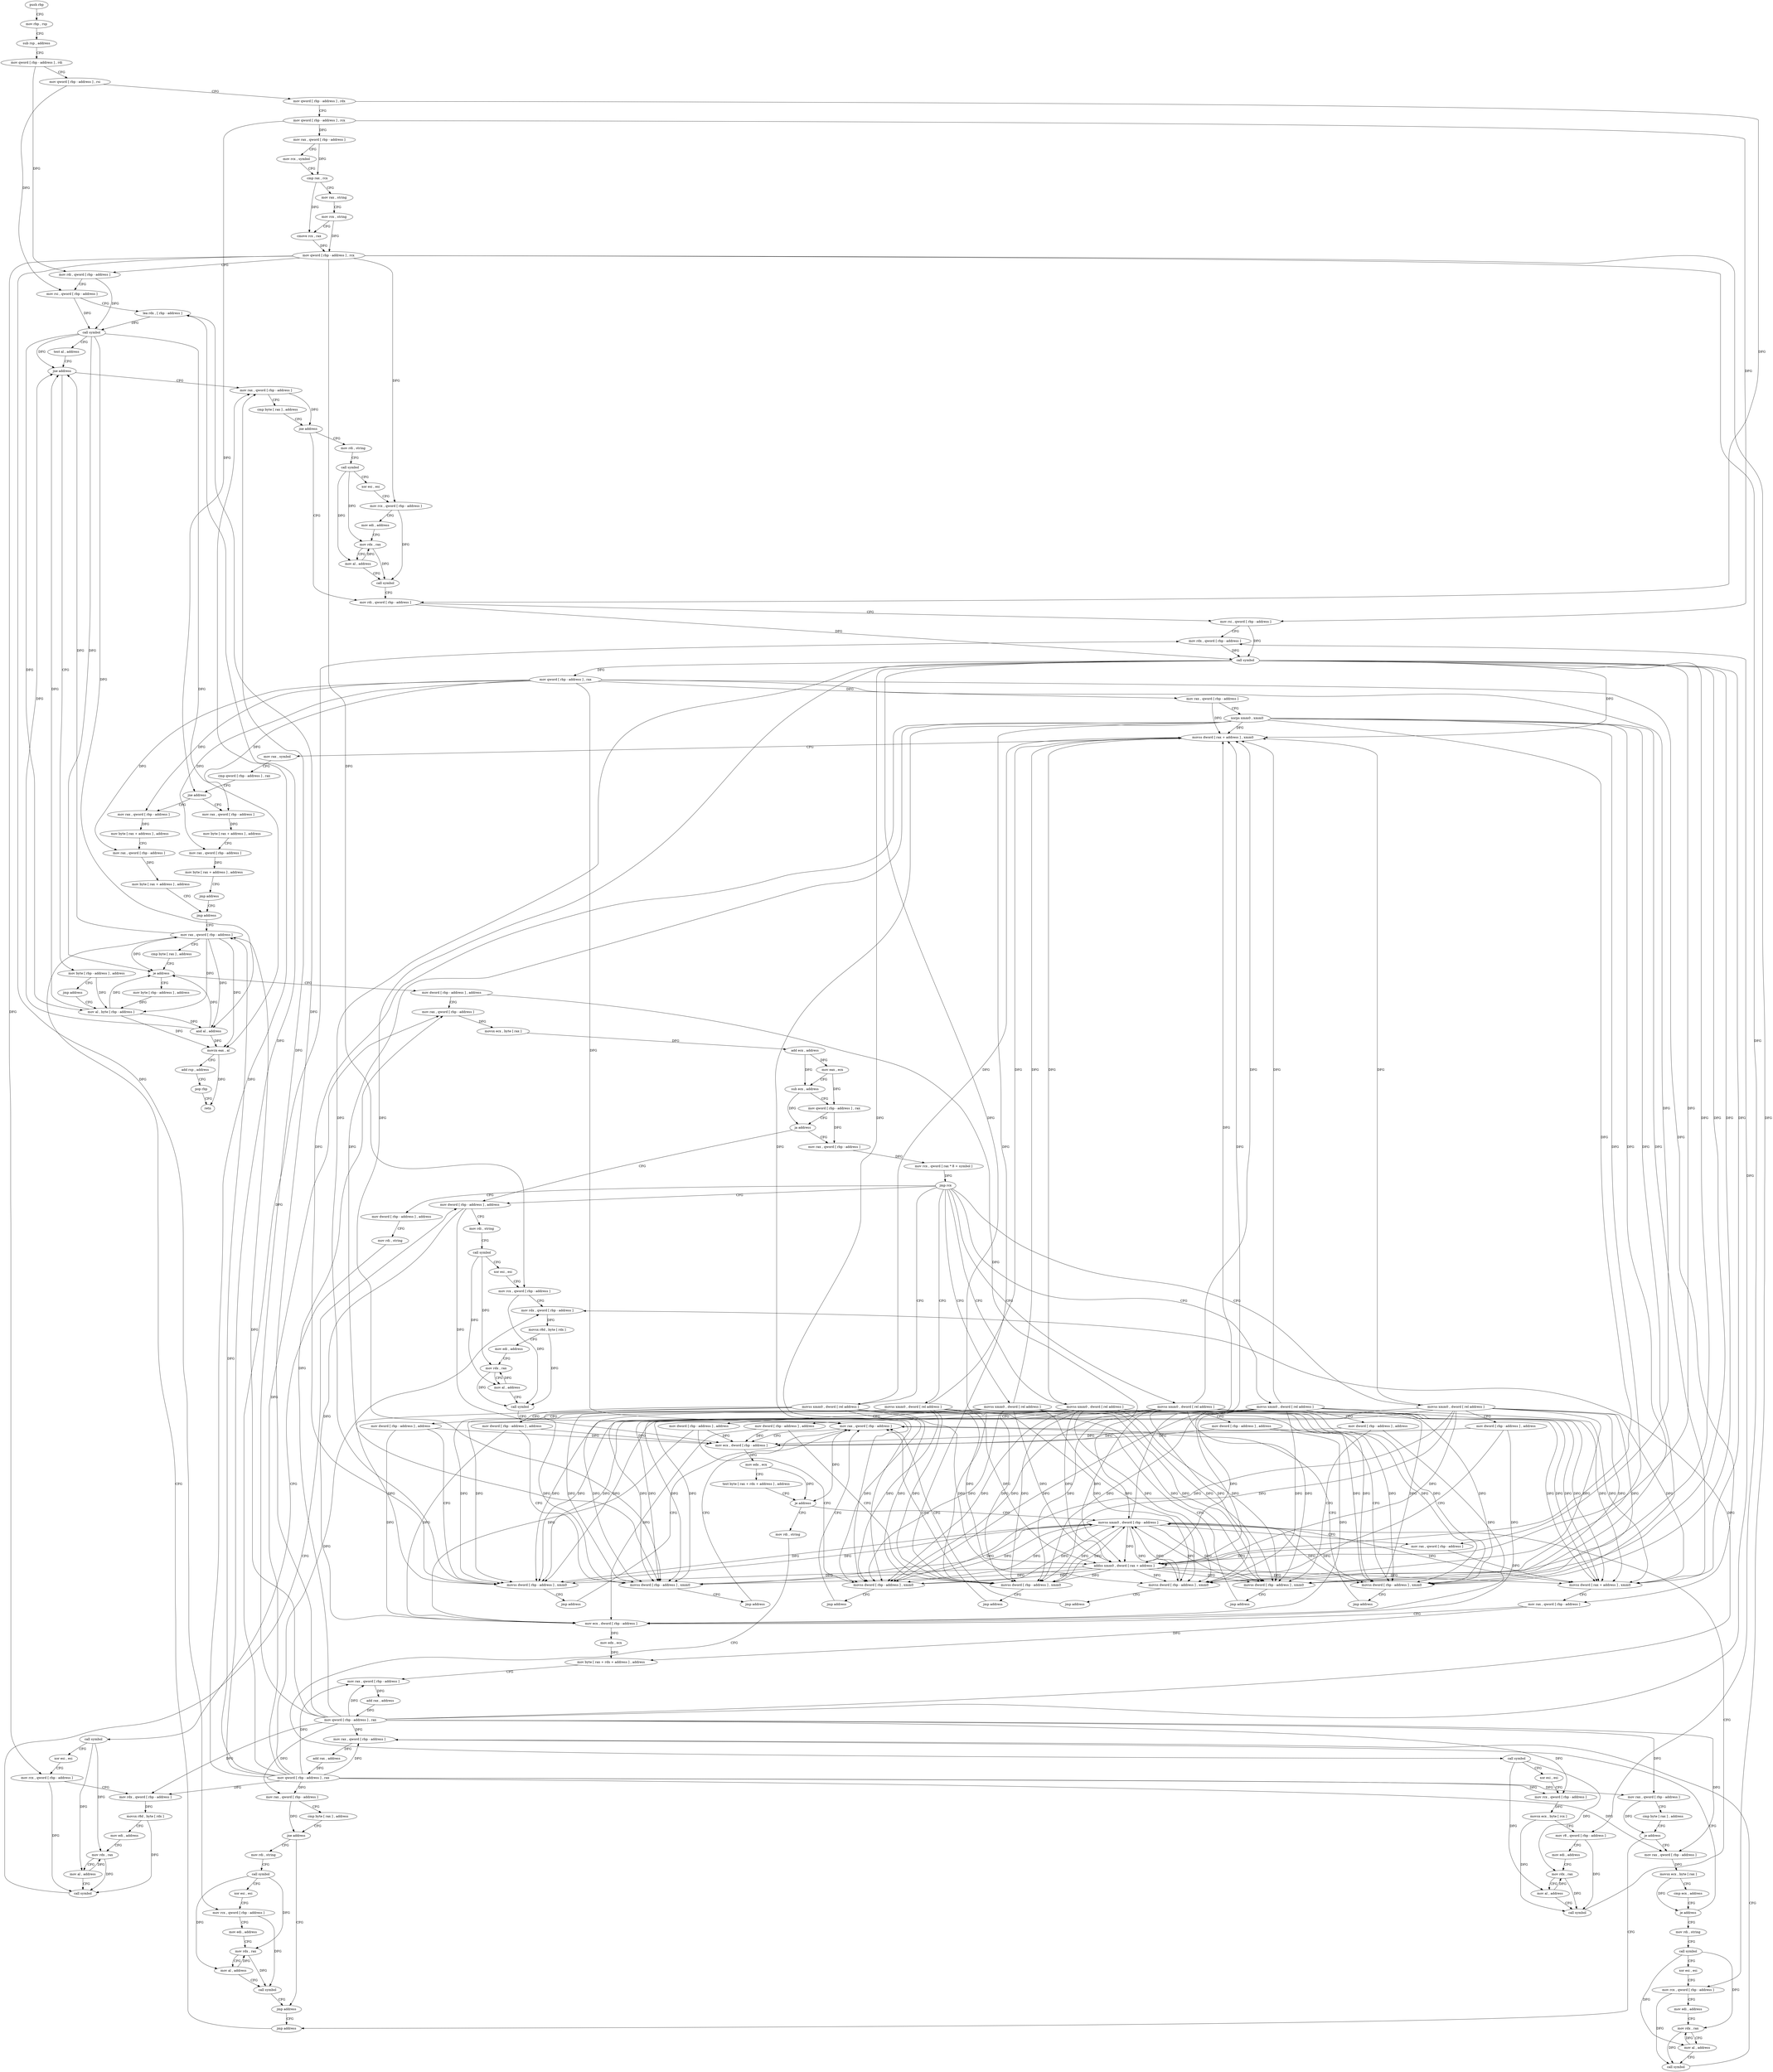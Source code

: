 digraph "func" {
"4287248" [label = "push rbp" ]
"4287249" [label = "mov rbp , rsp" ]
"4287252" [label = "sub rsp , address" ]
"4287256" [label = "mov qword [ rbp - address ] , rdi" ]
"4287260" [label = "mov qword [ rbp - address ] , rsi" ]
"4287264" [label = "mov qword [ rbp - address ] , rdx" ]
"4287268" [label = "mov qword [ rbp - address ] , rcx" ]
"4287272" [label = "mov rax , qword [ rbp - address ]" ]
"4287276" [label = "mov rcx , symbol" ]
"4287286" [label = "cmp rax , rcx" ]
"4287289" [label = "mov rax , string" ]
"4287299" [label = "mov rcx , string" ]
"4287309" [label = "cmove rcx , rax" ]
"4287313" [label = "mov qword [ rbp - address ] , rcx" ]
"4287317" [label = "mov rdi , qword [ rbp - address ]" ]
"4287321" [label = "mov rsi , qword [ rbp - address ]" ]
"4287325" [label = "lea rdx , [ rbp - address ]" ]
"4287329" [label = "call symbol" ]
"4287334" [label = "test al , address" ]
"4287336" [label = "jne address" ]
"4287351" [label = "mov rax , qword [ rbp - address ]" ]
"4287342" [label = "mov byte [ rbp - address ] , address" ]
"4287355" [label = "cmp byte [ rax ] , address" ]
"4287358" [label = "jne address" ]
"4287400" [label = "mov rdi , qword [ rbp - address ]" ]
"4287364" [label = "mov rdi , string" ]
"4287346" [label = "jmp address" ]
"4288083" [label = "mov al , byte [ rbp - address ]" ]
"4287404" [label = "mov rsi , qword [ rbp - address ]" ]
"4287408" [label = "mov rdx , qword [ rbp - address ]" ]
"4287412" [label = "call symbol" ]
"4287417" [label = "mov qword [ rbp - address ] , rax" ]
"4287421" [label = "mov rax , qword [ rbp - address ]" ]
"4287425" [label = "xorps xmm0 , xmm0" ]
"4287428" [label = "movss dword [ rax + address ] , xmm0" ]
"4287433" [label = "mov rax , symbol" ]
"4287443" [label = "cmp qword [ rbp - address ] , rax" ]
"4287447" [label = "jne address" ]
"4287474" [label = "mov rax , qword [ rbp - address ]" ]
"4287453" [label = "mov rax , qword [ rbp - address ]" ]
"4287374" [label = "call symbol" ]
"4287379" [label = "xor esi , esi" ]
"4287381" [label = "mov rcx , qword [ rbp - address ]" ]
"4287385" [label = "mov edi , address" ]
"4287390" [label = "mov rdx , rax" ]
"4287393" [label = "mov al , address" ]
"4287395" [label = "call symbol" ]
"4288086" [label = "and al , address" ]
"4288088" [label = "movzx eax , al" ]
"4288091" [label = "add rsp , address" ]
"4288095" [label = "pop rbp" ]
"4288096" [label = "retn" ]
"4287478" [label = "mov byte [ rax + address ] , address" ]
"4287482" [label = "mov rax , qword [ rbp - address ]" ]
"4287486" [label = "mov byte [ rax + address ] , address" ]
"4287490" [label = "jmp address" ]
"4287457" [label = "mov byte [ rax + address ] , address" ]
"4287461" [label = "mov rax , qword [ rbp - address ]" ]
"4287465" [label = "mov byte [ rax + address ] , address" ]
"4287469" [label = "jmp address" ]
"4287495" [label = "mov rax , qword [ rbp - address ]" ]
"4287499" [label = "cmp byte [ rax ] , address" ]
"4287502" [label = "je address" ]
"4288079" [label = "mov byte [ rbp - address ] , address" ]
"4287508" [label = "mov dword [ rbp - address ] , address" ]
"4287515" [label = "mov rax , qword [ rbp - address ]" ]
"4287519" [label = "movsx ecx , byte [ rax ]" ]
"4287522" [label = "add ecx , address" ]
"4287525" [label = "mov eax , ecx" ]
"4287527" [label = "sub ecx , address" ]
"4287530" [label = "mov qword [ rbp - address ] , rax" ]
"4287534" [label = "ja address" ]
"4287780" [label = "mov dword [ rbp - address ] , address" ]
"4287540" [label = "mov rax , qword [ rbp - address ]" ]
"4287787" [label = "mov rdi , string" ]
"4287797" [label = "call symbol" ]
"4287802" [label = "xor esi , esi" ]
"4287804" [label = "mov rcx , qword [ rbp - address ]" ]
"4287808" [label = "mov rdx , qword [ rbp - address ]" ]
"4287812" [label = "movsx r8d , byte [ rdx ]" ]
"4287816" [label = "mov edi , address" ]
"4287821" [label = "mov rdx , rax" ]
"4287824" [label = "mov al , address" ]
"4287826" [label = "call symbol" ]
"4287831" [label = "mov rax , qword [ rbp - address ]" ]
"4287544" [label = "mov rcx , qword [ rax * 8 + symbol ]" ]
"4287552" [label = "jmp rcx" ]
"4287554" [label = "movss xmm0 , dword [ rel address ]" ]
"4287579" [label = "movss xmm0 , dword [ rel address ]" ]
"4287604" [label = "movss xmm0 , dword [ rel address ]" ]
"4287629" [label = "movss xmm0 , dword [ rel address ]" ]
"4287654" [label = "movss xmm0 , dword [ rel address ]" ]
"4287679" [label = "movss xmm0 , dword [ rel address ]" ]
"4287704" [label = "movss xmm0 , dword [ rel address ]" ]
"4287729" [label = "mov dword [ rbp - address ] , address" ]
"4287894" [label = "movss xmm0 , dword [ rbp - address ]" ]
"4287899" [label = "mov rax , qword [ rbp - address ]" ]
"4287903" [label = "addss xmm0 , dword [ rax + address ]" ]
"4287908" [label = "movss dword [ rax + address ] , xmm0" ]
"4287913" [label = "mov rax , qword [ rbp - address ]" ]
"4287917" [label = "mov ecx , dword [ rbp - address ]" ]
"4287920" [label = "mov edx , ecx" ]
"4287922" [label = "mov byte [ rax + rdx + address ] , address" ]
"4287927" [label = "mov rax , qword [ rbp - address ]" ]
"4287931" [label = "add rax , address" ]
"4287937" [label = "mov qword [ rbp - address ] , rax" ]
"4287941" [label = "mov rax , qword [ rbp - address ]" ]
"4287945" [label = "cmp byte [ rax ] , address" ]
"4287948" [label = "je address" ]
"4288074" [label = "jmp address" ]
"4287954" [label = "mov rax , qword [ rbp - address ]" ]
"4287851" [label = "mov rdi , string" ]
"4287861" [label = "call symbol" ]
"4287866" [label = "xor esi , esi" ]
"4287868" [label = "mov rcx , qword [ rbp - address ]" ]
"4287872" [label = "movsx ecx , byte [ rcx ]" ]
"4287875" [label = "mov r8 , qword [ rbp - address ]" ]
"4287879" [label = "mov edi , address" ]
"4287884" [label = "mov rdx , rax" ]
"4287887" [label = "mov al , address" ]
"4287889" [label = "call symbol" ]
"4287562" [label = "mov dword [ rbp - address ] , address" ]
"4287569" [label = "movss dword [ rbp - address ] , xmm0" ]
"4287574" [label = "jmp address" ]
"4287587" [label = "mov dword [ rbp - address ] , address" ]
"4287594" [label = "movss dword [ rbp - address ] , xmm0" ]
"4287599" [label = "jmp address" ]
"4287612" [label = "mov dword [ rbp - address ] , address" ]
"4287619" [label = "movss dword [ rbp - address ] , xmm0" ]
"4287624" [label = "jmp address" ]
"4287637" [label = "mov dword [ rbp - address ] , address" ]
"4287644" [label = "movss dword [ rbp - address ] , xmm0" ]
"4287649" [label = "jmp address" ]
"4287662" [label = "mov dword [ rbp - address ] , address" ]
"4287669" [label = "movss dword [ rbp - address ] , xmm0" ]
"4287674" [label = "jmp address" ]
"4287687" [label = "mov dword [ rbp - address ] , address" ]
"4287694" [label = "movss dword [ rbp - address ] , xmm0" ]
"4287699" [label = "jmp address" ]
"4287712" [label = "mov dword [ rbp - address ] , address" ]
"4287719" [label = "movss dword [ rbp - address ] , xmm0" ]
"4287724" [label = "jmp address" ]
"4287736" [label = "mov rdi , string" ]
"4287746" [label = "call symbol" ]
"4287751" [label = "xor esi , esi" ]
"4287753" [label = "mov rcx , qword [ rbp - address ]" ]
"4287757" [label = "mov rdx , qword [ rbp - address ]" ]
"4287761" [label = "movsx r8d , byte [ rdx ]" ]
"4287765" [label = "mov edi , address" ]
"4287770" [label = "mov rdx , rax" ]
"4287773" [label = "mov al , address" ]
"4287775" [label = "call symbol" ]
"4287958" [label = "movsx ecx , byte [ rax ]" ]
"4287961" [label = "cmp ecx , address" ]
"4287964" [label = "je address" ]
"4288006" [label = "mov rax , qword [ rbp - address ]" ]
"4287970" [label = "mov rdi , string" ]
"4287835" [label = "mov ecx , dword [ rbp - address ]" ]
"4287838" [label = "mov edx , ecx" ]
"4287840" [label = "test byte [ rax + rdx + address ] , address" ]
"4287845" [label = "je address" ]
"4288010" [label = "add rax , address" ]
"4288016" [label = "mov qword [ rbp - address ] , rax" ]
"4288020" [label = "mov rax , qword [ rbp - address ]" ]
"4288024" [label = "cmp byte [ rax ] , address" ]
"4288027" [label = "jne address" ]
"4288069" [label = "jmp address" ]
"4288033" [label = "mov rdi , string" ]
"4287980" [label = "call symbol" ]
"4287985" [label = "xor esi , esi" ]
"4287987" [label = "mov rcx , qword [ rbp - address ]" ]
"4287991" [label = "mov edi , address" ]
"4287996" [label = "mov rdx , rax" ]
"4287999" [label = "mov al , address" ]
"4288001" [label = "call symbol" ]
"4288043" [label = "call symbol" ]
"4288048" [label = "xor esi , esi" ]
"4288050" [label = "mov rcx , qword [ rbp - address ]" ]
"4288054" [label = "mov edi , address" ]
"4288059" [label = "mov rdx , rax" ]
"4288062" [label = "mov al , address" ]
"4288064" [label = "call symbol" ]
"4287248" -> "4287249" [ label = "CFG" ]
"4287249" -> "4287252" [ label = "CFG" ]
"4287252" -> "4287256" [ label = "CFG" ]
"4287256" -> "4287260" [ label = "CFG" ]
"4287256" -> "4287317" [ label = "DFG" ]
"4287260" -> "4287264" [ label = "CFG" ]
"4287260" -> "4287321" [ label = "DFG" ]
"4287264" -> "4287268" [ label = "CFG" ]
"4287264" -> "4287400" [ label = "DFG" ]
"4287268" -> "4287272" [ label = "DFG" ]
"4287268" -> "4287404" [ label = "DFG" ]
"4287268" -> "4287447" [ label = "DFG" ]
"4287272" -> "4287276" [ label = "CFG" ]
"4287272" -> "4287286" [ label = "DFG" ]
"4287276" -> "4287286" [ label = "CFG" ]
"4287286" -> "4287289" [ label = "CFG" ]
"4287286" -> "4287309" [ label = "DFG" ]
"4287289" -> "4287299" [ label = "CFG" ]
"4287299" -> "4287309" [ label = "CFG" ]
"4287299" -> "4287313" [ label = "DFG" ]
"4287309" -> "4287313" [ label = "DFG" ]
"4287313" -> "4287317" [ label = "CFG" ]
"4287313" -> "4287381" [ label = "DFG" ]
"4287313" -> "4287804" [ label = "DFG" ]
"4287313" -> "4287753" [ label = "DFG" ]
"4287313" -> "4287875" [ label = "DFG" ]
"4287313" -> "4287987" [ label = "DFG" ]
"4287313" -> "4288050" [ label = "DFG" ]
"4287317" -> "4287321" [ label = "CFG" ]
"4287317" -> "4287329" [ label = "DFG" ]
"4287321" -> "4287325" [ label = "CFG" ]
"4287321" -> "4287329" [ label = "DFG" ]
"4287325" -> "4287329" [ label = "DFG" ]
"4287329" -> "4287334" [ label = "CFG" ]
"4287329" -> "4287336" [ label = "DFG" ]
"4287329" -> "4288083" [ label = "DFG" ]
"4287329" -> "4288086" [ label = "DFG" ]
"4287329" -> "4288088" [ label = "DFG" ]
"4287329" -> "4287502" [ label = "DFG" ]
"4287334" -> "4287336" [ label = "CFG" ]
"4287336" -> "4287351" [ label = "CFG" ]
"4287336" -> "4287342" [ label = "CFG" ]
"4287351" -> "4287355" [ label = "CFG" ]
"4287351" -> "4287358" [ label = "DFG" ]
"4287342" -> "4287346" [ label = "CFG" ]
"4287342" -> "4288083" [ label = "DFG" ]
"4287355" -> "4287358" [ label = "CFG" ]
"4287358" -> "4287400" [ label = "CFG" ]
"4287358" -> "4287364" [ label = "CFG" ]
"4287400" -> "4287404" [ label = "CFG" ]
"4287400" -> "4287412" [ label = "DFG" ]
"4287364" -> "4287374" [ label = "CFG" ]
"4287346" -> "4288083" [ label = "CFG" ]
"4288083" -> "4288086" [ label = "DFG" ]
"4288083" -> "4287336" [ label = "DFG" ]
"4288083" -> "4288088" [ label = "DFG" ]
"4288083" -> "4287502" [ label = "DFG" ]
"4287404" -> "4287408" [ label = "CFG" ]
"4287404" -> "4287412" [ label = "DFG" ]
"4287408" -> "4287412" [ label = "DFG" ]
"4287412" -> "4287417" [ label = "DFG" ]
"4287412" -> "4287428" [ label = "DFG" ]
"4287412" -> "4287569" [ label = "DFG" ]
"4287412" -> "4287594" [ label = "DFG" ]
"4287412" -> "4287619" [ label = "DFG" ]
"4287412" -> "4287644" [ label = "DFG" ]
"4287412" -> "4287669" [ label = "DFG" ]
"4287412" -> "4287694" [ label = "DFG" ]
"4287412" -> "4287719" [ label = "DFG" ]
"4287412" -> "4287903" [ label = "DFG" ]
"4287412" -> "4287908" [ label = "DFG" ]
"4287417" -> "4287421" [ label = "DFG" ]
"4287417" -> "4287474" [ label = "DFG" ]
"4287417" -> "4287482" [ label = "DFG" ]
"4287417" -> "4287453" [ label = "DFG" ]
"4287417" -> "4287461" [ label = "DFG" ]
"4287417" -> "4287831" [ label = "DFG" ]
"4287417" -> "4287899" [ label = "DFG" ]
"4287417" -> "4287913" [ label = "DFG" ]
"4287421" -> "4287425" [ label = "CFG" ]
"4287421" -> "4287428" [ label = "DFG" ]
"4287425" -> "4287428" [ label = "DFG" ]
"4287425" -> "4287569" [ label = "DFG" ]
"4287425" -> "4287594" [ label = "DFG" ]
"4287425" -> "4287619" [ label = "DFG" ]
"4287425" -> "4287644" [ label = "DFG" ]
"4287425" -> "4287669" [ label = "DFG" ]
"4287425" -> "4287694" [ label = "DFG" ]
"4287425" -> "4287719" [ label = "DFG" ]
"4287425" -> "4287903" [ label = "DFG" ]
"4287425" -> "4287908" [ label = "DFG" ]
"4287428" -> "4287433" [ label = "CFG" ]
"4287433" -> "4287443" [ label = "CFG" ]
"4287443" -> "4287447" [ label = "CFG" ]
"4287447" -> "4287474" [ label = "CFG" ]
"4287447" -> "4287453" [ label = "CFG" ]
"4287474" -> "4287478" [ label = "DFG" ]
"4287453" -> "4287457" [ label = "DFG" ]
"4287374" -> "4287379" [ label = "CFG" ]
"4287374" -> "4287390" [ label = "DFG" ]
"4287374" -> "4287393" [ label = "DFG" ]
"4287379" -> "4287381" [ label = "CFG" ]
"4287381" -> "4287385" [ label = "CFG" ]
"4287381" -> "4287395" [ label = "DFG" ]
"4287385" -> "4287390" [ label = "CFG" ]
"4287390" -> "4287393" [ label = "CFG" ]
"4287390" -> "4287395" [ label = "DFG" ]
"4287393" -> "4287395" [ label = "CFG" ]
"4287393" -> "4287390" [ label = "DFG" ]
"4287395" -> "4287400" [ label = "CFG" ]
"4288086" -> "4288088" [ label = "DFG" ]
"4288086" -> "4287336" [ label = "DFG" ]
"4288086" -> "4287502" [ label = "DFG" ]
"4288088" -> "4288091" [ label = "CFG" ]
"4288088" -> "4288096" [ label = "DFG" ]
"4288091" -> "4288095" [ label = "CFG" ]
"4288095" -> "4288096" [ label = "CFG" ]
"4287478" -> "4287482" [ label = "CFG" ]
"4287482" -> "4287486" [ label = "DFG" ]
"4287486" -> "4287490" [ label = "CFG" ]
"4287490" -> "4287495" [ label = "CFG" ]
"4287457" -> "4287461" [ label = "CFG" ]
"4287461" -> "4287465" [ label = "DFG" ]
"4287465" -> "4287469" [ label = "CFG" ]
"4287469" -> "4287490" [ label = "CFG" ]
"4287495" -> "4287499" [ label = "CFG" ]
"4287495" -> "4287336" [ label = "DFG" ]
"4287495" -> "4288086" [ label = "DFG" ]
"4287495" -> "4288088" [ label = "DFG" ]
"4287495" -> "4288083" [ label = "DFG" ]
"4287495" -> "4287502" [ label = "DFG" ]
"4287499" -> "4287502" [ label = "CFG" ]
"4287502" -> "4288079" [ label = "CFG" ]
"4287502" -> "4287508" [ label = "CFG" ]
"4288079" -> "4288083" [ label = "DFG" ]
"4287508" -> "4287515" [ label = "CFG" ]
"4287508" -> "4287894" [ label = "DFG" ]
"4287515" -> "4287519" [ label = "DFG" ]
"4287519" -> "4287522" [ label = "DFG" ]
"4287522" -> "4287525" [ label = "DFG" ]
"4287522" -> "4287527" [ label = "DFG" ]
"4287525" -> "4287527" [ label = "CFG" ]
"4287525" -> "4287530" [ label = "DFG" ]
"4287527" -> "4287530" [ label = "CFG" ]
"4287527" -> "4287534" [ label = "DFG" ]
"4287530" -> "4287534" [ label = "CFG" ]
"4287530" -> "4287540" [ label = "DFG" ]
"4287534" -> "4287780" [ label = "CFG" ]
"4287534" -> "4287540" [ label = "CFG" ]
"4287780" -> "4287787" [ label = "CFG" ]
"4287780" -> "4287835" [ label = "DFG" ]
"4287780" -> "4287917" [ label = "DFG" ]
"4287540" -> "4287544" [ label = "DFG" ]
"4287787" -> "4287797" [ label = "CFG" ]
"4287797" -> "4287802" [ label = "CFG" ]
"4287797" -> "4287821" [ label = "DFG" ]
"4287797" -> "4287824" [ label = "DFG" ]
"4287802" -> "4287804" [ label = "CFG" ]
"4287804" -> "4287808" [ label = "CFG" ]
"4287804" -> "4287826" [ label = "DFG" ]
"4287808" -> "4287812" [ label = "DFG" ]
"4287812" -> "4287816" [ label = "CFG" ]
"4287812" -> "4287826" [ label = "DFG" ]
"4287816" -> "4287821" [ label = "CFG" ]
"4287821" -> "4287824" [ label = "CFG" ]
"4287821" -> "4287826" [ label = "DFG" ]
"4287824" -> "4287826" [ label = "CFG" ]
"4287824" -> "4287821" [ label = "DFG" ]
"4287826" -> "4287831" [ label = "CFG" ]
"4287831" -> "4287835" [ label = "CFG" ]
"4287831" -> "4287845" [ label = "DFG" ]
"4287544" -> "4287552" [ label = "DFG" ]
"4287552" -> "4287554" [ label = "CFG" ]
"4287552" -> "4287579" [ label = "CFG" ]
"4287552" -> "4287604" [ label = "CFG" ]
"4287552" -> "4287629" [ label = "CFG" ]
"4287552" -> "4287654" [ label = "CFG" ]
"4287552" -> "4287679" [ label = "CFG" ]
"4287552" -> "4287704" [ label = "CFG" ]
"4287552" -> "4287729" [ label = "CFG" ]
"4287552" -> "4287780" [ label = "CFG" ]
"4287554" -> "4287562" [ label = "CFG" ]
"4287554" -> "4287428" [ label = "DFG" ]
"4287554" -> "4287569" [ label = "DFG" ]
"4287554" -> "4287594" [ label = "DFG" ]
"4287554" -> "4287619" [ label = "DFG" ]
"4287554" -> "4287644" [ label = "DFG" ]
"4287554" -> "4287669" [ label = "DFG" ]
"4287554" -> "4287694" [ label = "DFG" ]
"4287554" -> "4287719" [ label = "DFG" ]
"4287554" -> "4287903" [ label = "DFG" ]
"4287554" -> "4287908" [ label = "DFG" ]
"4287579" -> "4287587" [ label = "CFG" ]
"4287579" -> "4287428" [ label = "DFG" ]
"4287579" -> "4287569" [ label = "DFG" ]
"4287579" -> "4287594" [ label = "DFG" ]
"4287579" -> "4287619" [ label = "DFG" ]
"4287579" -> "4287644" [ label = "DFG" ]
"4287579" -> "4287669" [ label = "DFG" ]
"4287579" -> "4287694" [ label = "DFG" ]
"4287579" -> "4287719" [ label = "DFG" ]
"4287579" -> "4287903" [ label = "DFG" ]
"4287579" -> "4287908" [ label = "DFG" ]
"4287604" -> "4287612" [ label = "CFG" ]
"4287604" -> "4287428" [ label = "DFG" ]
"4287604" -> "4287569" [ label = "DFG" ]
"4287604" -> "4287594" [ label = "DFG" ]
"4287604" -> "4287619" [ label = "DFG" ]
"4287604" -> "4287644" [ label = "DFG" ]
"4287604" -> "4287669" [ label = "DFG" ]
"4287604" -> "4287694" [ label = "DFG" ]
"4287604" -> "4287719" [ label = "DFG" ]
"4287604" -> "4287903" [ label = "DFG" ]
"4287604" -> "4287908" [ label = "DFG" ]
"4287629" -> "4287637" [ label = "CFG" ]
"4287629" -> "4287428" [ label = "DFG" ]
"4287629" -> "4287569" [ label = "DFG" ]
"4287629" -> "4287594" [ label = "DFG" ]
"4287629" -> "4287619" [ label = "DFG" ]
"4287629" -> "4287644" [ label = "DFG" ]
"4287629" -> "4287669" [ label = "DFG" ]
"4287629" -> "4287694" [ label = "DFG" ]
"4287629" -> "4287719" [ label = "DFG" ]
"4287629" -> "4287903" [ label = "DFG" ]
"4287629" -> "4287908" [ label = "DFG" ]
"4287654" -> "4287662" [ label = "CFG" ]
"4287654" -> "4287428" [ label = "DFG" ]
"4287654" -> "4287569" [ label = "DFG" ]
"4287654" -> "4287594" [ label = "DFG" ]
"4287654" -> "4287619" [ label = "DFG" ]
"4287654" -> "4287644" [ label = "DFG" ]
"4287654" -> "4287669" [ label = "DFG" ]
"4287654" -> "4287694" [ label = "DFG" ]
"4287654" -> "4287719" [ label = "DFG" ]
"4287654" -> "4287903" [ label = "DFG" ]
"4287654" -> "4287908" [ label = "DFG" ]
"4287679" -> "4287687" [ label = "CFG" ]
"4287679" -> "4287428" [ label = "DFG" ]
"4287679" -> "4287569" [ label = "DFG" ]
"4287679" -> "4287594" [ label = "DFG" ]
"4287679" -> "4287619" [ label = "DFG" ]
"4287679" -> "4287644" [ label = "DFG" ]
"4287679" -> "4287669" [ label = "DFG" ]
"4287679" -> "4287694" [ label = "DFG" ]
"4287679" -> "4287719" [ label = "DFG" ]
"4287679" -> "4287903" [ label = "DFG" ]
"4287679" -> "4287908" [ label = "DFG" ]
"4287704" -> "4287712" [ label = "CFG" ]
"4287704" -> "4287428" [ label = "DFG" ]
"4287704" -> "4287569" [ label = "DFG" ]
"4287704" -> "4287594" [ label = "DFG" ]
"4287704" -> "4287619" [ label = "DFG" ]
"4287704" -> "4287644" [ label = "DFG" ]
"4287704" -> "4287669" [ label = "DFG" ]
"4287704" -> "4287694" [ label = "DFG" ]
"4287704" -> "4287719" [ label = "DFG" ]
"4287704" -> "4287903" [ label = "DFG" ]
"4287704" -> "4287908" [ label = "DFG" ]
"4287729" -> "4287736" [ label = "CFG" ]
"4287894" -> "4287899" [ label = "CFG" ]
"4287894" -> "4287428" [ label = "DFG" ]
"4287894" -> "4287569" [ label = "DFG" ]
"4287894" -> "4287594" [ label = "DFG" ]
"4287894" -> "4287619" [ label = "DFG" ]
"4287894" -> "4287644" [ label = "DFG" ]
"4287894" -> "4287669" [ label = "DFG" ]
"4287894" -> "4287694" [ label = "DFG" ]
"4287894" -> "4287719" [ label = "DFG" ]
"4287894" -> "4287903" [ label = "DFG" ]
"4287894" -> "4287908" [ label = "DFG" ]
"4287899" -> "4287903" [ label = "DFG" ]
"4287899" -> "4287908" [ label = "DFG" ]
"4287903" -> "4287908" [ label = "DFG" ]
"4287903" -> "4287428" [ label = "DFG" ]
"4287903" -> "4287569" [ label = "DFG" ]
"4287903" -> "4287594" [ label = "DFG" ]
"4287903" -> "4287619" [ label = "DFG" ]
"4287903" -> "4287644" [ label = "DFG" ]
"4287903" -> "4287669" [ label = "DFG" ]
"4287903" -> "4287694" [ label = "DFG" ]
"4287903" -> "4287719" [ label = "DFG" ]
"4287908" -> "4287913" [ label = "CFG" ]
"4287913" -> "4287917" [ label = "CFG" ]
"4287913" -> "4287922" [ label = "DFG" ]
"4287917" -> "4287920" [ label = "DFG" ]
"4287920" -> "4287922" [ label = "DFG" ]
"4287922" -> "4287927" [ label = "CFG" ]
"4287927" -> "4287931" [ label = "DFG" ]
"4287931" -> "4287937" [ label = "DFG" ]
"4287937" -> "4287941" [ label = "DFG" ]
"4287937" -> "4287325" [ label = "DFG" ]
"4287937" -> "4287351" [ label = "DFG" ]
"4287937" -> "4287408" [ label = "DFG" ]
"4287937" -> "4287495" [ label = "DFG" ]
"4287937" -> "4287515" [ label = "DFG" ]
"4287937" -> "4287808" [ label = "DFG" ]
"4287937" -> "4287757" [ label = "DFG" ]
"4287937" -> "4287927" [ label = "DFG" ]
"4287937" -> "4287868" [ label = "DFG" ]
"4287937" -> "4287954" [ label = "DFG" ]
"4287937" -> "4288006" [ label = "DFG" ]
"4287937" -> "4288020" [ label = "DFG" ]
"4287941" -> "4287945" [ label = "CFG" ]
"4287941" -> "4287948" [ label = "DFG" ]
"4287945" -> "4287948" [ label = "CFG" ]
"4287948" -> "4288074" [ label = "CFG" ]
"4287948" -> "4287954" [ label = "CFG" ]
"4288074" -> "4287495" [ label = "CFG" ]
"4287954" -> "4287958" [ label = "DFG" ]
"4287851" -> "4287861" [ label = "CFG" ]
"4287861" -> "4287866" [ label = "CFG" ]
"4287861" -> "4287884" [ label = "DFG" ]
"4287861" -> "4287887" [ label = "DFG" ]
"4287866" -> "4287868" [ label = "CFG" ]
"4287868" -> "4287872" [ label = "DFG" ]
"4287872" -> "4287875" [ label = "CFG" ]
"4287872" -> "4287889" [ label = "DFG" ]
"4287875" -> "4287879" [ label = "CFG" ]
"4287875" -> "4287889" [ label = "DFG" ]
"4287879" -> "4287884" [ label = "CFG" ]
"4287884" -> "4287887" [ label = "CFG" ]
"4287884" -> "4287889" [ label = "DFG" ]
"4287887" -> "4287889" [ label = "CFG" ]
"4287887" -> "4287884" [ label = "DFG" ]
"4287889" -> "4287894" [ label = "CFG" ]
"4287562" -> "4287569" [ label = "CFG" ]
"4287562" -> "4287835" [ label = "DFG" ]
"4287562" -> "4287917" [ label = "DFG" ]
"4287569" -> "4287574" [ label = "CFG" ]
"4287569" -> "4287894" [ label = "DFG" ]
"4287574" -> "4287831" [ label = "CFG" ]
"4287587" -> "4287594" [ label = "CFG" ]
"4287587" -> "4287835" [ label = "DFG" ]
"4287587" -> "4287917" [ label = "DFG" ]
"4287594" -> "4287599" [ label = "CFG" ]
"4287594" -> "4287894" [ label = "DFG" ]
"4287599" -> "4287831" [ label = "CFG" ]
"4287612" -> "4287619" [ label = "CFG" ]
"4287612" -> "4287835" [ label = "DFG" ]
"4287612" -> "4287917" [ label = "DFG" ]
"4287619" -> "4287624" [ label = "CFG" ]
"4287619" -> "4287894" [ label = "DFG" ]
"4287624" -> "4287831" [ label = "CFG" ]
"4287637" -> "4287644" [ label = "CFG" ]
"4287637" -> "4287835" [ label = "DFG" ]
"4287637" -> "4287917" [ label = "DFG" ]
"4287644" -> "4287649" [ label = "CFG" ]
"4287644" -> "4287894" [ label = "DFG" ]
"4287649" -> "4287831" [ label = "CFG" ]
"4287662" -> "4287669" [ label = "CFG" ]
"4287662" -> "4287835" [ label = "DFG" ]
"4287662" -> "4287917" [ label = "DFG" ]
"4287669" -> "4287674" [ label = "CFG" ]
"4287669" -> "4287894" [ label = "DFG" ]
"4287674" -> "4287831" [ label = "CFG" ]
"4287687" -> "4287694" [ label = "CFG" ]
"4287687" -> "4287835" [ label = "DFG" ]
"4287687" -> "4287917" [ label = "DFG" ]
"4287694" -> "4287699" [ label = "CFG" ]
"4287694" -> "4287894" [ label = "DFG" ]
"4287699" -> "4287831" [ label = "CFG" ]
"4287712" -> "4287719" [ label = "CFG" ]
"4287712" -> "4287835" [ label = "DFG" ]
"4287712" -> "4287917" [ label = "DFG" ]
"4287719" -> "4287724" [ label = "CFG" ]
"4287719" -> "4287894" [ label = "DFG" ]
"4287724" -> "4287831" [ label = "CFG" ]
"4287736" -> "4287746" [ label = "CFG" ]
"4287746" -> "4287751" [ label = "CFG" ]
"4287746" -> "4287770" [ label = "DFG" ]
"4287746" -> "4287773" [ label = "DFG" ]
"4287751" -> "4287753" [ label = "CFG" ]
"4287753" -> "4287757" [ label = "CFG" ]
"4287753" -> "4287775" [ label = "DFG" ]
"4287757" -> "4287761" [ label = "DFG" ]
"4287761" -> "4287765" [ label = "CFG" ]
"4287761" -> "4287775" [ label = "DFG" ]
"4287765" -> "4287770" [ label = "CFG" ]
"4287770" -> "4287773" [ label = "CFG" ]
"4287770" -> "4287775" [ label = "DFG" ]
"4287773" -> "4287775" [ label = "CFG" ]
"4287773" -> "4287770" [ label = "DFG" ]
"4287775" -> "4287780" [ label = "CFG" ]
"4287958" -> "4287961" [ label = "CFG" ]
"4287958" -> "4287964" [ label = "DFG" ]
"4287961" -> "4287964" [ label = "CFG" ]
"4287964" -> "4288006" [ label = "CFG" ]
"4287964" -> "4287970" [ label = "CFG" ]
"4288006" -> "4288010" [ label = "DFG" ]
"4287970" -> "4287980" [ label = "CFG" ]
"4287835" -> "4287838" [ label = "DFG" ]
"4287838" -> "4287840" [ label = "CFG" ]
"4287838" -> "4287845" [ label = "DFG" ]
"4287840" -> "4287845" [ label = "CFG" ]
"4287845" -> "4287894" [ label = "CFG" ]
"4287845" -> "4287851" [ label = "CFG" ]
"4288010" -> "4288016" [ label = "DFG" ]
"4288016" -> "4288020" [ label = "DFG" ]
"4288016" -> "4287325" [ label = "DFG" ]
"4288016" -> "4287351" [ label = "DFG" ]
"4288016" -> "4287408" [ label = "DFG" ]
"4288016" -> "4287495" [ label = "DFG" ]
"4288016" -> "4287515" [ label = "DFG" ]
"4288016" -> "4287808" [ label = "DFG" ]
"4288016" -> "4287757" [ label = "DFG" ]
"4288016" -> "4287927" [ label = "DFG" ]
"4288016" -> "4287941" [ label = "DFG" ]
"4288016" -> "4287868" [ label = "DFG" ]
"4288016" -> "4287954" [ label = "DFG" ]
"4288016" -> "4288006" [ label = "DFG" ]
"4288020" -> "4288024" [ label = "CFG" ]
"4288020" -> "4288027" [ label = "DFG" ]
"4288024" -> "4288027" [ label = "CFG" ]
"4288027" -> "4288069" [ label = "CFG" ]
"4288027" -> "4288033" [ label = "CFG" ]
"4288069" -> "4288074" [ label = "CFG" ]
"4288033" -> "4288043" [ label = "CFG" ]
"4287980" -> "4287985" [ label = "CFG" ]
"4287980" -> "4287996" [ label = "DFG" ]
"4287980" -> "4287999" [ label = "DFG" ]
"4287985" -> "4287987" [ label = "CFG" ]
"4287987" -> "4287991" [ label = "CFG" ]
"4287987" -> "4288001" [ label = "DFG" ]
"4287991" -> "4287996" [ label = "CFG" ]
"4287996" -> "4287999" [ label = "CFG" ]
"4287996" -> "4288001" [ label = "DFG" ]
"4287999" -> "4288001" [ label = "CFG" ]
"4287999" -> "4287996" [ label = "DFG" ]
"4288001" -> "4288006" [ label = "CFG" ]
"4288043" -> "4288048" [ label = "CFG" ]
"4288043" -> "4288059" [ label = "DFG" ]
"4288043" -> "4288062" [ label = "DFG" ]
"4288048" -> "4288050" [ label = "CFG" ]
"4288050" -> "4288054" [ label = "CFG" ]
"4288050" -> "4288064" [ label = "DFG" ]
"4288054" -> "4288059" [ label = "CFG" ]
"4288059" -> "4288062" [ label = "CFG" ]
"4288059" -> "4288064" [ label = "DFG" ]
"4288062" -> "4288064" [ label = "CFG" ]
"4288062" -> "4288059" [ label = "DFG" ]
"4288064" -> "4288069" [ label = "CFG" ]
}

